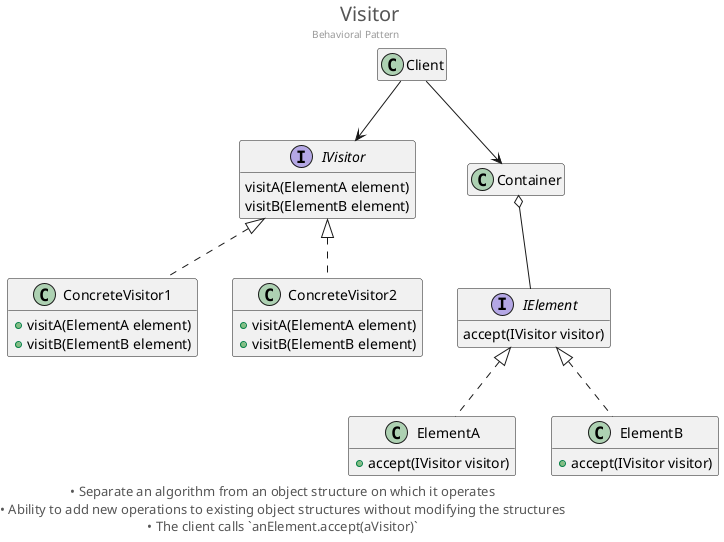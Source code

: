 @startuml
' skinparam dpi 300
skinparam FooterFontColor #555
skinparam FooterFontSize 13
hide empty fields
hide empty methods

center header
<font color=#555555 size=20>Visitor</font>
<font color=#999999>Behavioral Pattern</font>
endheader

left footer
• Separate an algorithm from an object structure on which it operates
• Ability to add new operations to existing object structures without modifying the structures
• The client calls `anElement.accept(aVisitor)`
endfooter

interface IVisitor
{
   visitA(ElementA element)
   visitB(ElementB element)
}

class ConcreteVisitor1 implements IVisitor
{
   +visitA(ElementA element)
   +visitB(ElementB element)
}

class ConcreteVisitor2 implements IVisitor
{
   +visitA(ElementA element)
   +visitB(ElementB element)
}

class Container {}

interface IElement
{
   accept(IVisitor visitor)
}

class ElementA implements IElement
{
   +accept(IVisitor visitor)
}

class ElementB implements IElement
{
   +accept(IVisitor visitor)
}

class Client {}

Container o-- IElement
Client --> Container
Client --> IVisitor
@enduml
